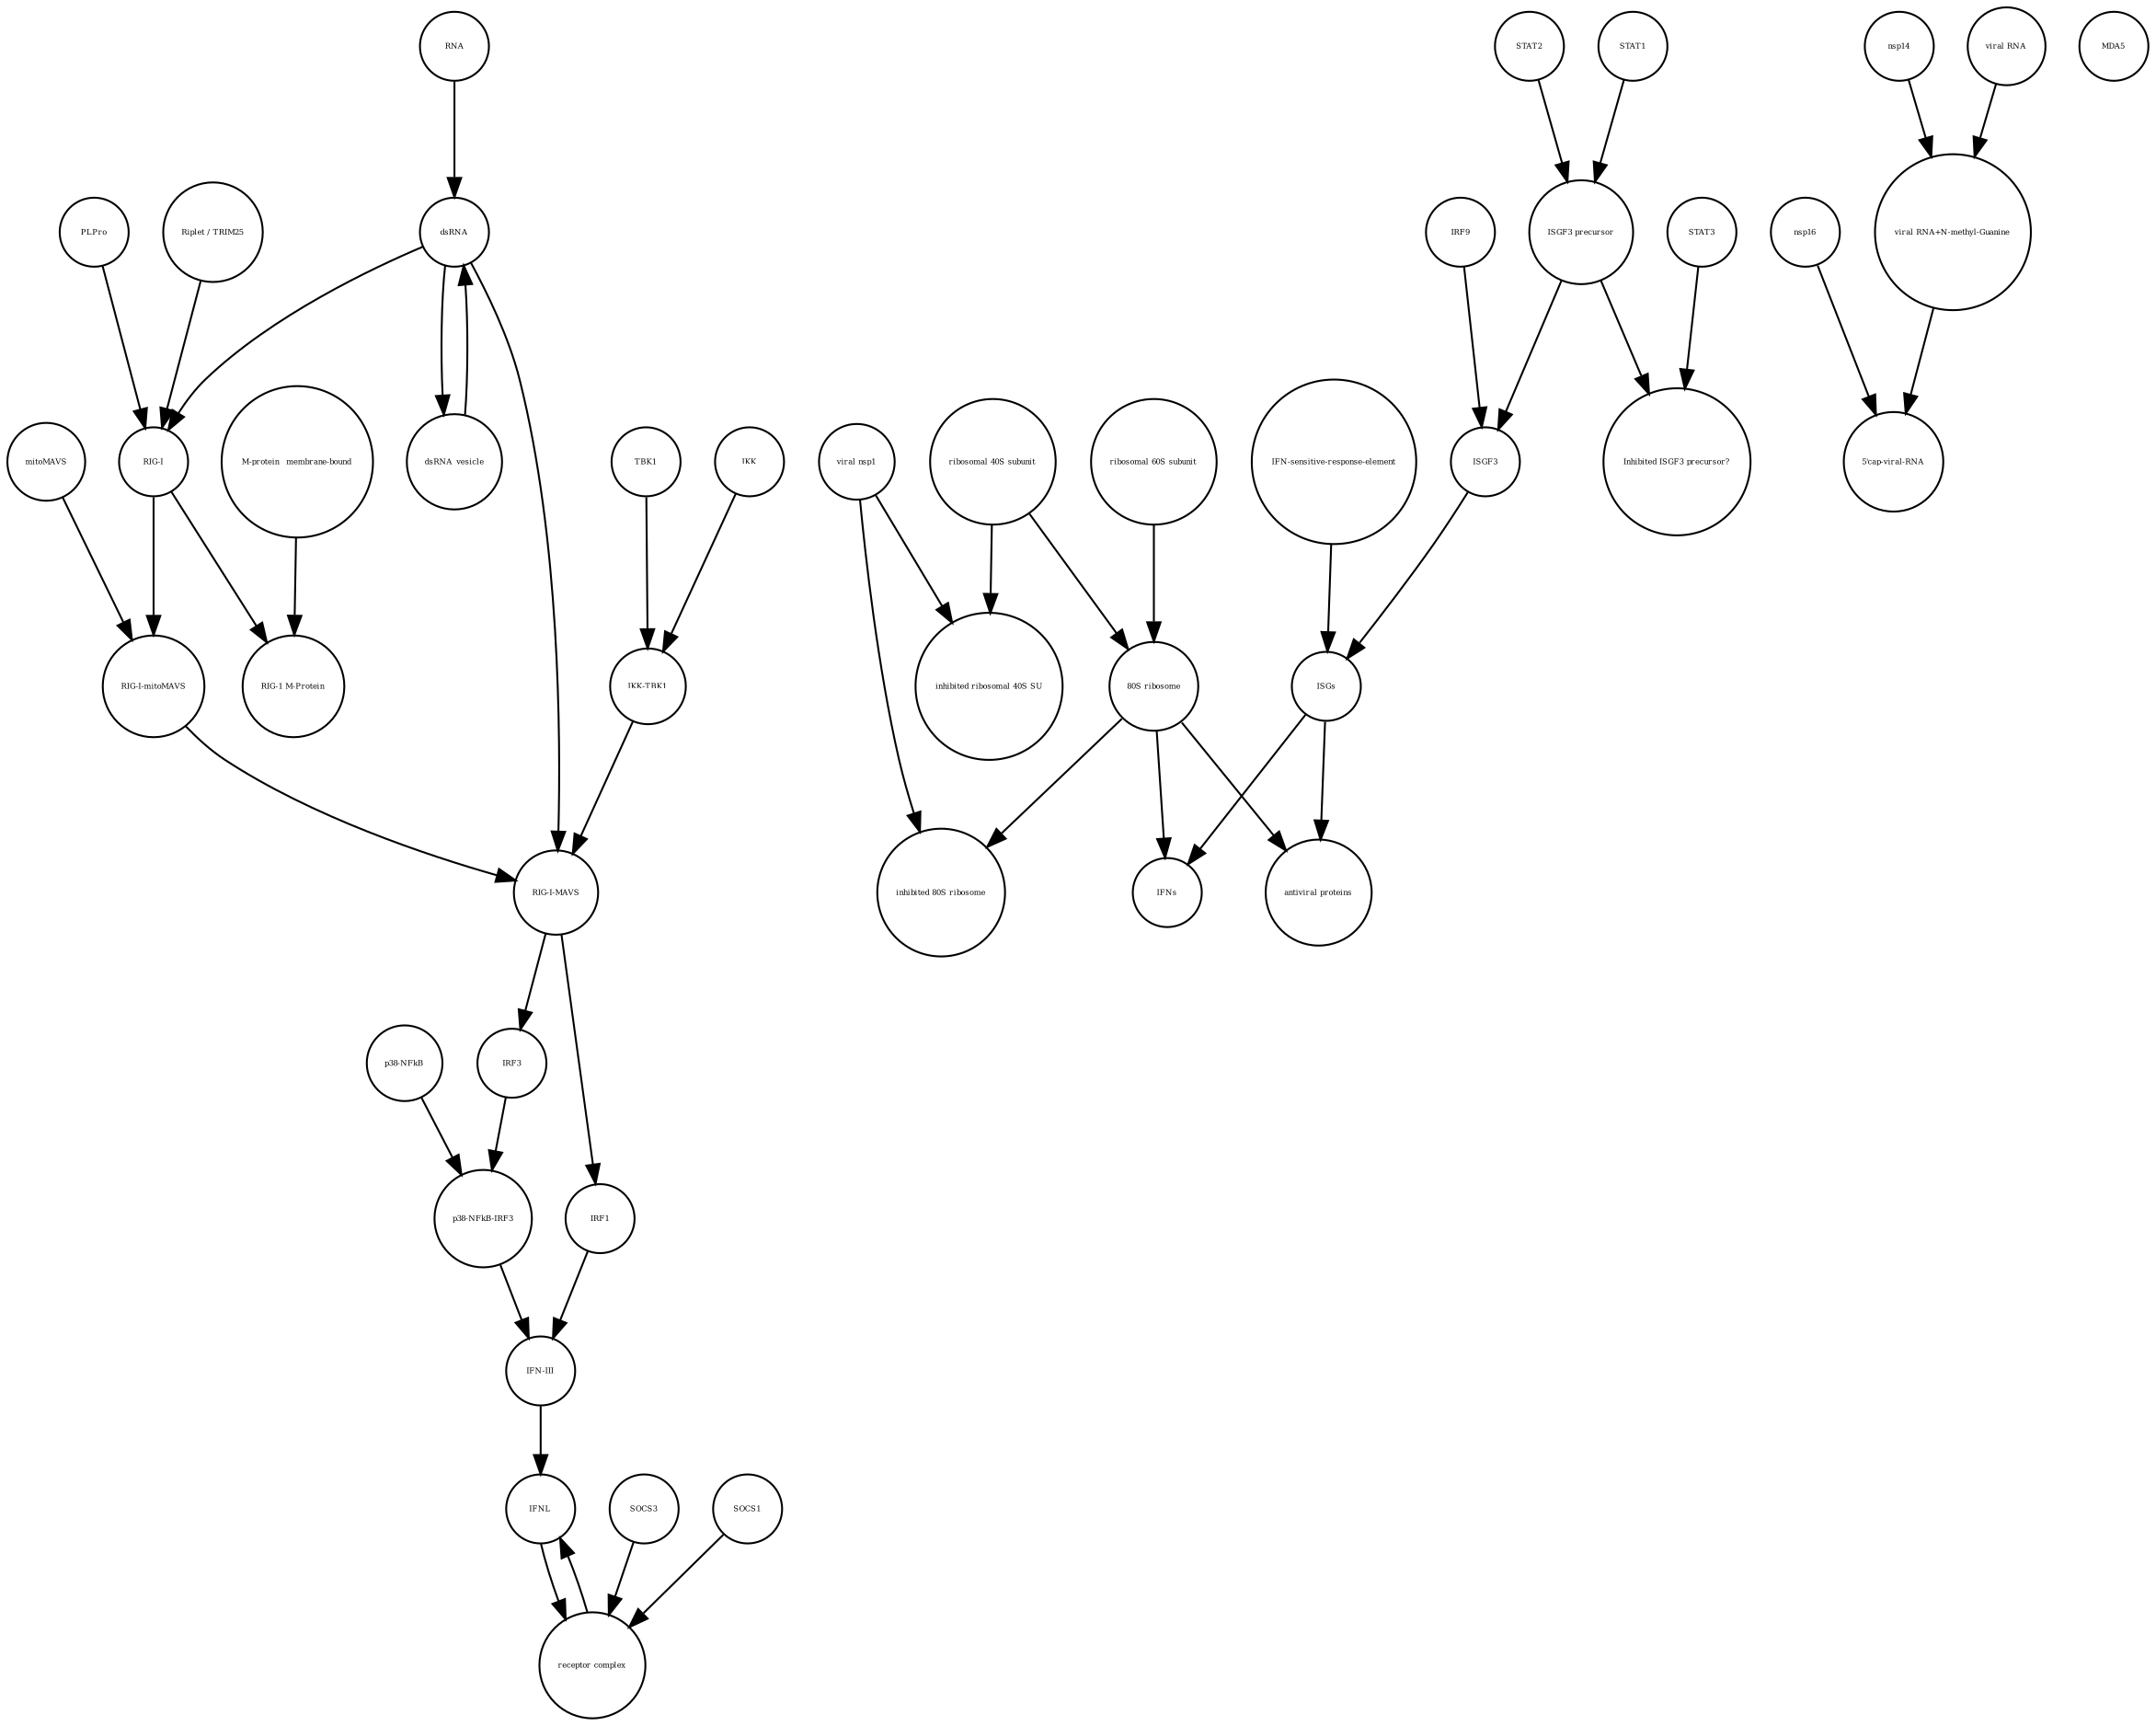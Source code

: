 strict digraph  {
"p38-NFkB" [annotation="", bipartite=0, cls=complex, fontsize=4, label="p38-NFkB", shape=circle];
"inhibited 80S ribosome" [annotation="", bipartite=0, cls=complex, fontsize=4, label="inhibited 80S ribosome", shape=circle];
ISGs [annotation="", bipartite=0, cls="nucleic acid feature", fontsize=4, label=ISGs, shape=circle];
"antiviral proteins" [annotation="", bipartite=0, cls=macromolecule, fontsize=4, label="antiviral proteins", shape=circle];
dsRNA_vesicle [annotation="", bipartite=0, cls="nucleic acid feature", fontsize=4, label=dsRNA_vesicle, shape=circle];
nsp16 [annotation="", bipartite=0, cls=macromolecule, fontsize=4, label=nsp16, shape=circle];
mitoMAVS [annotation="", bipartite=0, cls=macromolecule, fontsize=4, label=mitoMAVS, shape=circle];
"receptor complex" [annotation="", bipartite=0, cls=complex, fontsize=4, label="receptor complex", shape=circle];
IFNL [annotation="", bipartite=0, cls=macromolecule, fontsize=4, label=IFNL, shape=circle];
nsp14 [annotation="", bipartite=0, cls=macromolecule, fontsize=4, label=nsp14, shape=circle];
IRF3 [annotation="", bipartite=0, cls=macromolecule, fontsize=4, label=IRF3, shape=circle];
dsRNA [annotation="", bipartite=0, cls="nucleic acid feature", fontsize=4, label=dsRNA, shape=circle];
"Inhibited ISGF3 precursor?" [annotation="", bipartite=0, cls=complex, fontsize=4, label="Inhibited ISGF3 precursor?", shape=circle];
TBK1 [annotation="", bipartite=0, cls=macromolecule, fontsize=4, label=TBK1, shape=circle];
"ribosomal 60S subunit" [annotation="", bipartite=0, cls=complex, fontsize=4, label="ribosomal 60S subunit", shape=circle];
"inhibited ribosomal 40S SU" [annotation="urn_miriam_doi_10.1101%2F2020.05.18.102467", bipartite=0, cls=complex, fontsize=4, label="inhibited ribosomal 40S SU", shape=circle];
SOCS3 [annotation="", bipartite=0, cls=macromolecule, fontsize=4, label=SOCS3, shape=circle];
STAT2 [annotation="", bipartite=0, cls=macromolecule, fontsize=4, label=STAT2, shape=circle];
MDA5 [annotation="", bipartite=0, cls=macromolecule, fontsize=4, label=MDA5, shape=circle];
RNA [annotation="", bipartite=0, cls="nucleic acid feature", fontsize=4, label=RNA, shape=circle];
"ISGF3 precursor" [annotation="", bipartite=0, cls=complex, fontsize=4, label="ISGF3 precursor", shape=circle];
IRF1 [annotation="", bipartite=0, cls=macromolecule, fontsize=4, label=IRF1, shape=circle];
"viral nsp1" [annotation="", bipartite=0, cls=macromolecule, fontsize=4, label="viral nsp1", shape=circle];
"5'cap-viral-RNA" [annotation="", bipartite=0, cls="nucleic acid feature", fontsize=4, label="5'cap-viral-RNA", shape=circle];
"RIG-I-mitoMAVS" [annotation="", bipartite=0, cls=complex, fontsize=4, label="RIG-I-mitoMAVS", shape=circle];
"RIG-I" [annotation="", bipartite=0, cls=macromolecule, fontsize=4, label="RIG-I", shape=circle];
"ribosomal 40S subunit" [annotation="", bipartite=0, cls=complex, fontsize=4, label="ribosomal 40S subunit", shape=circle];
IFNs [annotation="", bipartite=0, cls=macromolecule, fontsize=4, label=IFNs, shape=circle];
"viral RNA+N-methyl-Guanine" [annotation="", bipartite=0, cls="nucleic acid feature", fontsize=4, label="viral RNA+N-methyl-Guanine", shape=circle];
SOCS1 [annotation="", bipartite=0, cls=macromolecule, fontsize=4, label=SOCS1, shape=circle];
IKK [annotation="", bipartite=0, cls=macromolecule, fontsize=4, label=IKK, shape=circle];
"p38-NFkB-IRF3" [annotation="", bipartite=0, cls=complex, fontsize=4, label="p38-NFkB-IRF3", shape=circle];
"M-protein_ membrane-bound" [annotation="", bipartite=0, cls=macromolecule, fontsize=4, label="M-protein_ membrane-bound", shape=circle];
"IFN-sensitive-response-element" [annotation="", bipartite=0, cls="nucleic acid feature", fontsize=4, label="IFN-sensitive-response-element", shape=circle];
STAT3 [annotation="", bipartite=0, cls=macromolecule, fontsize=4, label=STAT3, shape=circle];
ISGF3 [annotation="", bipartite=0, cls=complex, fontsize=4, label=ISGF3, shape=circle];
"viral RNA" [annotation="", bipartite=0, cls="nucleic acid feature", fontsize=4, label="viral RNA", shape=circle];
"RIG-1 M-Protein" [annotation="", bipartite=0, cls=complex, fontsize=4, label="RIG-1 M-Protein", shape=circle];
PLPro [annotation="", bipartite=0, cls=macromolecule, fontsize=4, label=PLPro, shape=circle];
"IFN-III" [annotation="", bipartite=0, cls=macromolecule, fontsize=4, label="IFN-III", shape=circle];
"Riplet / TRIM25" [annotation="", bipartite=0, cls=macromolecule, fontsize=4, label="Riplet / TRIM25", shape=circle];
"IKK-TBK1" [annotation="", bipartite=0, cls=complex, fontsize=4, label="IKK-TBK1", shape=circle];
"RIG-I-MAVS" [annotation="", bipartite=0, cls=complex, fontsize=4, label="RIG-I-MAVS", shape=circle];
IRF9 [annotation="", bipartite=0, cls=macromolecule, fontsize=4, label=IRF9, shape=circle];
STAT1 [annotation="", bipartite=0, cls=macromolecule, fontsize=4, label=STAT1, shape=circle];
"80S ribosome" [annotation="", bipartite=0, cls=complex, fontsize=4, label="80S ribosome", shape=circle];
"p38-NFkB" -> "p38-NFkB-IRF3"  [annotation="", interaction_type=production];
ISGs -> "antiviral proteins"  [annotation="", interaction_type=production];
ISGs -> IFNs  [annotation="", interaction_type=production];
dsRNA_vesicle -> dsRNA  [annotation="", interaction_type=production];
nsp16 -> "5'cap-viral-RNA"  [annotation="urn_miriam_doi_10.1016%2Fj.chom.2020.05.008", interaction_type=catalysis];
mitoMAVS -> "RIG-I-mitoMAVS"  [annotation="", interaction_type=production];
"receptor complex" -> IFNL  [annotation="", interaction_type=production];
IFNL -> "receptor complex"  [annotation="", interaction_type=stimulation];
nsp14 -> "viral RNA+N-methyl-Guanine"  [annotation="", interaction_type=catalysis];
IRF3 -> "p38-NFkB-IRF3"  [annotation="", interaction_type=production];
dsRNA -> "RIG-I-MAVS"  [annotation="", interaction_type="necessary stimulation"];
dsRNA -> "RIG-I"  [annotation="", interaction_type="necessary stimulation"];
dsRNA -> dsRNA_vesicle  [annotation="", interaction_type=production];
TBK1 -> "IKK-TBK1"  [annotation="", interaction_type=production];
"ribosomal 60S subunit" -> "80S ribosome"  [annotation="", interaction_type=production];
SOCS3 -> "receptor complex"  [annotation="", interaction_type=production];
STAT2 -> "ISGF3 precursor"  [annotation="", interaction_type=production];
RNA -> dsRNA  [annotation="", interaction_type=production];
"ISGF3 precursor" -> "Inhibited ISGF3 precursor?"  [annotation="", interaction_type=production];
"ISGF3 precursor" -> ISGF3  [annotation="", interaction_type=production];
IRF1 -> "IFN-III"  [annotation="", interaction_type=stimulation];
"viral nsp1" -> "inhibited 80S ribosome"  [annotation="", interaction_type=production];
"viral nsp1" -> "inhibited ribosomal 40S SU"  [annotation="", interaction_type=production];
"RIG-I-mitoMAVS" -> "RIG-I-MAVS"  [annotation="", interaction_type=production];
"RIG-I" -> "RIG-I-mitoMAVS"  [annotation="", interaction_type=production];
"RIG-I" -> "RIG-1 M-Protein"  [annotation="", interaction_type=production];
"ribosomal 40S subunit" -> "80S ribosome"  [annotation="", interaction_type=production];
"ribosomal 40S subunit" -> "inhibited ribosomal 40S SU"  [annotation="", interaction_type=production];
"viral RNA+N-methyl-Guanine" -> "5'cap-viral-RNA"  [annotation="", interaction_type=production];
SOCS1 -> "receptor complex"  [annotation="", interaction_type=production];
IKK -> "IKK-TBK1"  [annotation="", interaction_type=production];
"p38-NFkB-IRF3" -> "IFN-III"  [annotation="", interaction_type=stimulation];
"M-protein_ membrane-bound" -> "RIG-1 M-Protein"  [annotation="", interaction_type=production];
"IFN-sensitive-response-element" -> ISGs  [annotation="", interaction_type=production];
STAT3 -> "Inhibited ISGF3 precursor?"  [annotation="", interaction_type=production];
ISGF3 -> ISGs  [annotation="", interaction_type="necessary stimulation"];
"viral RNA" -> "viral RNA+N-methyl-Guanine"  [annotation="", interaction_type=production];
PLPro -> "RIG-I"  [annotation="", interaction_type=catalysis];
"IFN-III" -> IFNL  [annotation="", interaction_type=production];
"Riplet / TRIM25" -> "RIG-I"  [annotation="", interaction_type=catalysis];
"IKK-TBK1" -> "RIG-I-MAVS"  [annotation="", interaction_type=production];
"RIG-I-MAVS" -> IRF1  [annotation="", interaction_type=catalysis];
"RIG-I-MAVS" -> IRF3  [annotation="", interaction_type=stimulation];
IRF9 -> ISGF3  [annotation="", interaction_type=production];
STAT1 -> "ISGF3 precursor"  [annotation="", interaction_type=production];
"80S ribosome" -> "antiviral proteins"  [annotation="", interaction_type=catalysis];
"80S ribosome" -> "inhibited 80S ribosome"  [annotation="", interaction_type=production];
"80S ribosome" -> IFNs  [annotation="", interaction_type=catalysis];
}
